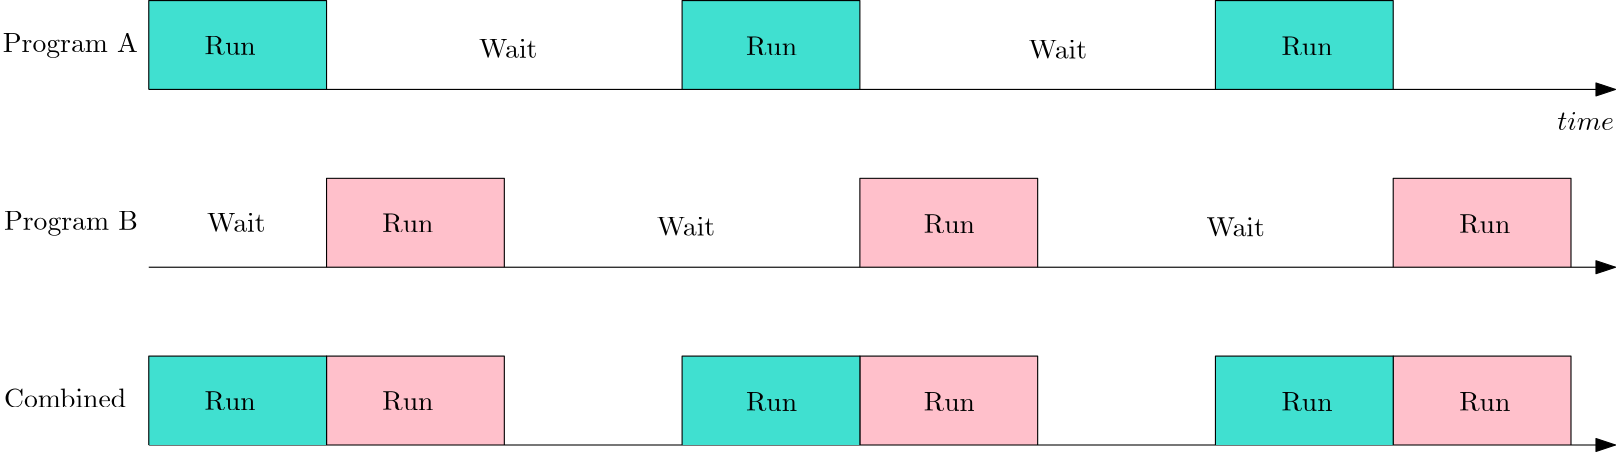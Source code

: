 <?xml version="1.0"?>
<!DOCTYPE ipe SYSTEM "ipe.dtd">
<ipe version="70218" creator="Ipe 7.2.28">
<info created="D:20241007174341" modified="D:20241007182508"/>
<ipestyle name="basic">
<symbol name="arrow/arc(spx)">
<path stroke="sym-stroke" fill="sym-stroke" pen="sym-pen">
0 0 m
-1 0.333 l
-1 -0.333 l
h
</path>
</symbol>
<symbol name="arrow/farc(spx)">
<path stroke="sym-stroke" fill="white" pen="sym-pen">
0 0 m
-1 0.333 l
-1 -0.333 l
h
</path>
</symbol>
<symbol name="arrow/ptarc(spx)">
<path stroke="sym-stroke" fill="sym-stroke" pen="sym-pen">
0 0 m
-1 0.333 l
-0.8 0 l
-1 -0.333 l
h
</path>
</symbol>
<symbol name="arrow/fptarc(spx)">
<path stroke="sym-stroke" fill="white" pen="sym-pen">
0 0 m
-1 0.333 l
-0.8 0 l
-1 -0.333 l
h
</path>
</symbol>
<symbol name="mark/circle(sx)" transformations="translations">
<path fill="sym-stroke">
0.6 0 0 0.6 0 0 e
0.4 0 0 0.4 0 0 e
</path>
</symbol>
<symbol name="mark/disk(sx)" transformations="translations">
<path fill="sym-stroke">
0.6 0 0 0.6 0 0 e
</path>
</symbol>
<symbol name="mark/fdisk(sfx)" transformations="translations">
<group>
<path fill="sym-fill">
0.5 0 0 0.5 0 0 e
</path>
<path fill="sym-stroke" fillrule="eofill">
0.6 0 0 0.6 0 0 e
0.4 0 0 0.4 0 0 e
</path>
</group>
</symbol>
<symbol name="mark/box(sx)" transformations="translations">
<path fill="sym-stroke" fillrule="eofill">
-0.6 -0.6 m
0.6 -0.6 l
0.6 0.6 l
-0.6 0.6 l
h
-0.4 -0.4 m
0.4 -0.4 l
0.4 0.4 l
-0.4 0.4 l
h
</path>
</symbol>
<symbol name="mark/square(sx)" transformations="translations">
<path fill="sym-stroke">
-0.6 -0.6 m
0.6 -0.6 l
0.6 0.6 l
-0.6 0.6 l
h
</path>
</symbol>
<symbol name="mark/fsquare(sfx)" transformations="translations">
<group>
<path fill="sym-fill">
-0.5 -0.5 m
0.5 -0.5 l
0.5 0.5 l
-0.5 0.5 l
h
</path>
<path fill="sym-stroke" fillrule="eofill">
-0.6 -0.6 m
0.6 -0.6 l
0.6 0.6 l
-0.6 0.6 l
h
-0.4 -0.4 m
0.4 -0.4 l
0.4 0.4 l
-0.4 0.4 l
h
</path>
</group>
</symbol>
<symbol name="mark/cross(sx)" transformations="translations">
<group>
<path fill="sym-stroke">
-0.43 -0.57 m
0.57 0.43 l
0.43 0.57 l
-0.57 -0.43 l
h
</path>
<path fill="sym-stroke">
-0.43 0.57 m
0.57 -0.43 l
0.43 -0.57 l
-0.57 0.43 l
h
</path>
</group>
</symbol>
<symbol name="arrow/fnormal(spx)">
<path stroke="sym-stroke" fill="white" pen="sym-pen">
0 0 m
-1 0.333 l
-1 -0.333 l
h
</path>
</symbol>
<symbol name="arrow/pointed(spx)">
<path stroke="sym-stroke" fill="sym-stroke" pen="sym-pen">
0 0 m
-1 0.333 l
-0.8 0 l
-1 -0.333 l
h
</path>
</symbol>
<symbol name="arrow/fpointed(spx)">
<path stroke="sym-stroke" fill="white" pen="sym-pen">
0 0 m
-1 0.333 l
-0.8 0 l
-1 -0.333 l
h
</path>
</symbol>
<symbol name="arrow/linear(spx)">
<path stroke="sym-stroke" pen="sym-pen">
-1 0.333 m
0 0 l
-1 -0.333 l
</path>
</symbol>
<symbol name="arrow/fdouble(spx)">
<path stroke="sym-stroke" fill="white" pen="sym-pen">
0 0 m
-1 0.333 l
-1 -0.333 l
h
-1 0 m
-2 0.333 l
-2 -0.333 l
h
</path>
</symbol>
<symbol name="arrow/double(spx)">
<path stroke="sym-stroke" fill="sym-stroke" pen="sym-pen">
0 0 m
-1 0.333 l
-1 -0.333 l
h
-1 0 m
-2 0.333 l
-2 -0.333 l
h
</path>
</symbol>
<symbol name="arrow/mid-normal(spx)">
<path stroke="sym-stroke" fill="sym-stroke" pen="sym-pen">
0.5 0 m
-0.5 0.333 l
-0.5 -0.333 l
h
</path>
</symbol>
<symbol name="arrow/mid-fnormal(spx)">
<path stroke="sym-stroke" fill="white" pen="sym-pen">
0.5 0 m
-0.5 0.333 l
-0.5 -0.333 l
h
</path>
</symbol>
<symbol name="arrow/mid-pointed(spx)">
<path stroke="sym-stroke" fill="sym-stroke" pen="sym-pen">
0.5 0 m
-0.5 0.333 l
-0.3 0 l
-0.5 -0.333 l
h
</path>
</symbol>
<symbol name="arrow/mid-fpointed(spx)">
<path stroke="sym-stroke" fill="white" pen="sym-pen">
0.5 0 m
-0.5 0.333 l
-0.3 0 l
-0.5 -0.333 l
h
</path>
</symbol>
<symbol name="arrow/mid-double(spx)">
<path stroke="sym-stroke" fill="sym-stroke" pen="sym-pen">
1 0 m
0 0.333 l
0 -0.333 l
h
0 0 m
-1 0.333 l
-1 -0.333 l
h
</path>
</symbol>
<symbol name="arrow/mid-fdouble(spx)">
<path stroke="sym-stroke" fill="white" pen="sym-pen">
1 0 m
0 0.333 l
0 -0.333 l
h
0 0 m
-1 0.333 l
-1 -0.333 l
h
</path>
</symbol>
<anglesize name="22.5 deg" value="22.5"/>
<anglesize name="30 deg" value="30"/>
<anglesize name="45 deg" value="45"/>
<anglesize name="60 deg" value="60"/>
<anglesize name="90 deg" value="90"/>
<arrowsize name="large" value="10"/>
<arrowsize name="small" value="5"/>
<arrowsize name="tiny" value="3"/>
<color name="blue" value="0 0 1"/>
<color name="brown" value="0.647 0.165 0.165"/>
<color name="darkblue" value="0 0 0.545"/>
<color name="darkcyan" value="0 0.545 0.545"/>
<color name="darkgray" value="0.663"/>
<color name="darkgreen" value="0 0.392 0"/>
<color name="darkmagenta" value="0.545 0 0.545"/>
<color name="darkorange" value="1 0.549 0"/>
<color name="darkred" value="0.545 0 0"/>
<color name="gold" value="1 0.843 0"/>
<color name="gray" value="0.745"/>
<color name="green" value="0 1 0"/>
<color name="lightblue" value="0.678 0.847 0.902"/>
<color name="lightcyan" value="0.878 1 1"/>
<color name="lightgray" value="0.827"/>
<color name="lightgreen" value="0.565 0.933 0.565"/>
<color name="lightyellow" value="1 1 0.878"/>
<color name="navy" value="0 0 0.502"/>
<color name="orange" value="1 0.647 0"/>
<color name="pink" value="1 0.753 0.796"/>
<color name="purple" value="0.627 0.125 0.941"/>
<color name="red" value="1 0 0"/>
<color name="seagreen" value="0.18 0.545 0.341"/>
<color name="turquoise" value="0.251 0.878 0.816"/>
<color name="violet" value="0.933 0.51 0.933"/>
<color name="yellow" value="1 1 0"/>
<dashstyle name="dash dot dotted" value="[4 2 1 2 1 2] 0"/>
<dashstyle name="dash dotted" value="[4 2 1 2] 0"/>
<dashstyle name="dashed" value="[4] 0"/>
<dashstyle name="dotted" value="[1 3] 0"/>
<gridsize name="10 pts (~3.5 mm)" value="10"/>
<gridsize name="14 pts (~5 mm)" value="14"/>
<gridsize name="16 pts (~6 mm)" value="16"/>
<gridsize name="20 pts (~7 mm)" value="20"/>
<gridsize name="28 pts (~10 mm)" value="28"/>
<gridsize name="32 pts (~12 mm)" value="32"/>
<gridsize name="4 pts" value="4"/>
<gridsize name="56 pts (~20 mm)" value="56"/>
<gridsize name="8 pts (~3 mm)" value="8"/>
<opacity name="10%" value="0.1"/>
<opacity name="30%" value="0.3"/>
<opacity name="50%" value="0.5"/>
<opacity name="75%" value="0.75"/>
<pen name="fat" value="1.2"/>
<pen name="heavier" value="0.8"/>
<pen name="ultrafat" value="2"/>
<symbolsize name="large" value="5"/>
<symbolsize name="small" value="2"/>
<symbolsize name="tiny" value="1.1"/>
<textsize name="Huge" value="\Huge"/>
<textsize name="LARGE" value="\LARGE"/>
<textsize name="Large" value="\Large"/>
<textsize name="footnote" value="\footnotesize"/>
<textsize name="huge" value="\huge"/>
<textsize name="large" value="\large"/>
<textsize name="script" value="\scriptsize"/>
<textsize name="small" value="\small"/>
<textsize name="tiny" value="\tiny"/>
<textstyle name="center" begin="\begin{center}" end="\end{center}"/>
<textstyle name="item" begin="\begin{itemize}\item{}" end="\end{itemize}"/>
<textstyle name="itemize" begin="\begin{itemize}" end="\end{itemize}"/>
<tiling name="falling" angle="-60" step="4" width="1"/>
<tiling name="rising" angle="30" step="4" width="1"/>
</ipestyle>
<page>
<layer name="alpha"/>
<view layers="alpha" active="alpha"/>
<text layer="alpha" matrix="1 0 0 1 59.0742 1.43544" transformations="translations" pos="512 624" stroke="black" type="label" width="20.416" height="6.571" depth="0" valign="baseline" style="math">time</text>
<path stroke="black" fill="turquoise">
64 640 m
64 672 l
128 672 l
128 640 l
</path>
<path stroke="black" fill="turquoise">
256 640 m
256 672 l
320 672 l
320 640 l
</path>
<path stroke="black" fill="turquoise">
448 640 m
448 672 l
512 672 l
512 640 l
</path>
<text matrix="1 0 0 1 -100.557 -34.5371" transformations="translations" pos="112 688" stroke="black" type="label" width="48.623" height="6.815" depth="1.93" valign="baseline">Program A</text>
<text matrix="1 0 0 1 -100.136 -98.4859" transformations="translations" pos="112 688" stroke="black" type="label" width="48.208" height="6.815" depth="1.93" valign="baseline">Program B</text>
<text matrix="1 0 0 1 -4.50041 -3.92669" transformations="translations" pos="88.5678 656.444" stroke="black" type="label" width="18.403" height="6.808" depth="0" valign="baseline">Run</text>
<text matrix="1 0 0 1 190.432 -4.20683" transformations="translations" pos="88.5678 656.444" stroke="black" type="label" width="18.403" height="6.808" depth="0" valign="baseline">Run</text>
<text matrix="1 0 0 1 383.19 -4.20683" transformations="translations" pos="88.5678 656.444" stroke="black" type="label" width="18.403" height="6.808" depth="0" valign="baseline">Run</text>
<text matrix="1 0 0 1 -10.11 -4.76812" transformations="translations" pos="192.976 656.163" stroke="black" type="label" width="21.032" height="6.808" depth="0" valign="baseline">Wait</text>
<text matrix="1 0 0 1 187.767 -5.04887" transformations="translations" pos="192.976 656.163" stroke="black" type="label" width="21.032" height="6.808" depth="0" valign="baseline">Wait</text>
<path matrix="1 0 0 1 64 -64" stroke="black" fill="pink">
64 640 m
64 672 l
128 672 l
128 640 l
</path>
<path matrix="1 0 0 1 64 -64" stroke="black" fill="pink">
256 640 m
256 672 l
320 672 l
320 640 l
</path>
<path matrix="1 0 0 1 64 -64" stroke="black" fill="pink">
448 640 m
448 672 l
512 672 l
512 640 l
</path>
<text matrix="1 0 0 1 59.4996 -67.9267" transformations="translations" pos="88.5678 656.444" stroke="black" type="label" width="18.403" height="6.808" depth="0" valign="baseline">Run</text>
<text matrix="1 0 0 1 254.432 -68.2068" transformations="translations" pos="88.5678 656.444" stroke="black" type="label" width="18.403" height="6.808" depth="0" valign="baseline">Run</text>
<text matrix="1 0 0 1 447.19 -68.2068" transformations="translations" pos="88.5678 656.444" stroke="black" type="label" width="18.403" height="6.808" depth="0" valign="baseline">Run</text>
<text matrix="1 0 0 1 53.89 -68.7681" transformations="translations" pos="192.976 656.163" stroke="black" type="label" width="21.032" height="6.808" depth="0" valign="baseline">Wait</text>
<text matrix="1 0 0 1 251.767 -69.0489" transformations="translations" pos="192.976 656.163" stroke="black" type="label" width="21.032" height="6.808" depth="0" valign="baseline">Wait</text>
<path stroke="black" arrow="normal/normal">
64 640 m
592 640 l
</path>
<path stroke="black" arrow="normal/normal">
64 576 m
592 576 l
</path>
<text matrix="1 0 0 1 -107.99 -67.3577" transformations="translations" pos="192.976 656.163" stroke="black" type="label" width="21.032" height="6.808" depth="0" valign="baseline">Wait</text>
<path matrix="1 0 0 1 64 -128" stroke="black" fill="pink">
64 640 m
64 672 l
128 672 l
128 640 l
</path>
<path matrix="1 0 0 1 64 -128" stroke="black" fill="pink">
256 640 m
256 672 l
320 672 l
320 640 l
</path>
<path matrix="1 0 0 1 64 -128" stroke="black" fill="pink">
448 640 m
448 672 l
512 672 l
512 640 l
</path>
<text matrix="1 0 0 1 59.4996 -131.927" transformations="translations" pos="88.5678 656.444" stroke="black" type="label" width="18.403" height="6.808" depth="0" valign="baseline">Run</text>
<text matrix="1 0 0 1 254.432 -132.207" transformations="translations" pos="88.5678 656.444" stroke="black" type="label" width="18.403" height="6.808" depth="0" valign="baseline">Run</text>
<text matrix="1 0 0 1 447.19 -132.207" transformations="translations" pos="88.5678 656.444" stroke="black" type="label" width="18.403" height="6.808" depth="0" valign="baseline">Run</text>
<path matrix="1 0 0 1 0 -64" stroke="black" arrow="normal/normal">
64 576 m
592 576 l
</path>
<path matrix="1 0 0 1 0 -128" stroke="black" fill="turquoise">
64 640 m
64 672 l
128 672 l
128 640 l
</path>
<path matrix="1 0 0 1 0 -128" stroke="black" fill="turquoise">
256 640 m
256 672 l
320 672 l
320 640 l
</path>
<path matrix="1 0 0 1 0 -128" stroke="black" fill="turquoise">
448 640 m
448 672 l
512 672 l
512 640 l
</path>
<text matrix="1 0 0 1 -4.50041 -131.927" transformations="translations" pos="88.5678 656.444" stroke="black" type="label" width="18.403" height="6.808" depth="0" valign="baseline">Run</text>
<text matrix="1 0 0 1 190.432 -132.207" transformations="translations" pos="88.5678 656.444" stroke="black" type="label" width="18.403" height="6.808" depth="0" valign="baseline">Run</text>
<text matrix="1 0 0 1 383.19 -132.207" transformations="translations" pos="88.5678 656.444" stroke="black" type="label" width="18.403" height="6.808" depth="0" valign="baseline">Run</text>
<text matrix="1 0 0 1 -100.136 -162.486" transformations="translations" pos="112 688" stroke="black" type="label" width="44.002" height="6.918" depth="0" valign="baseline">Combined</text>
</page>
</ipe>
